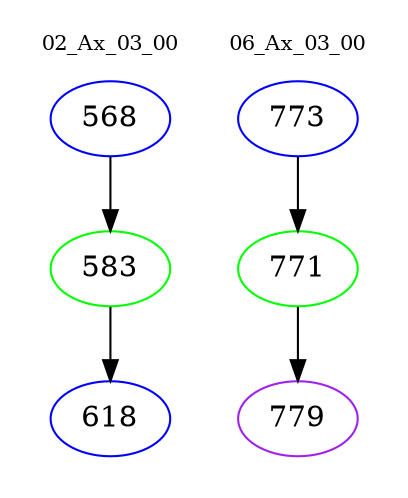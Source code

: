 digraph{
subgraph cluster_0 {
color = white
label = "02_Ax_03_00";
fontsize=10;
T0_568 [label="568", color="blue"]
T0_568 -> T0_583 [color="black"]
T0_583 [label="583", color="green"]
T0_583 -> T0_618 [color="black"]
T0_618 [label="618", color="blue"]
}
subgraph cluster_1 {
color = white
label = "06_Ax_03_00";
fontsize=10;
T1_773 [label="773", color="blue"]
T1_773 -> T1_771 [color="black"]
T1_771 [label="771", color="green"]
T1_771 -> T1_779 [color="black"]
T1_779 [label="779", color="purple"]
}
}
